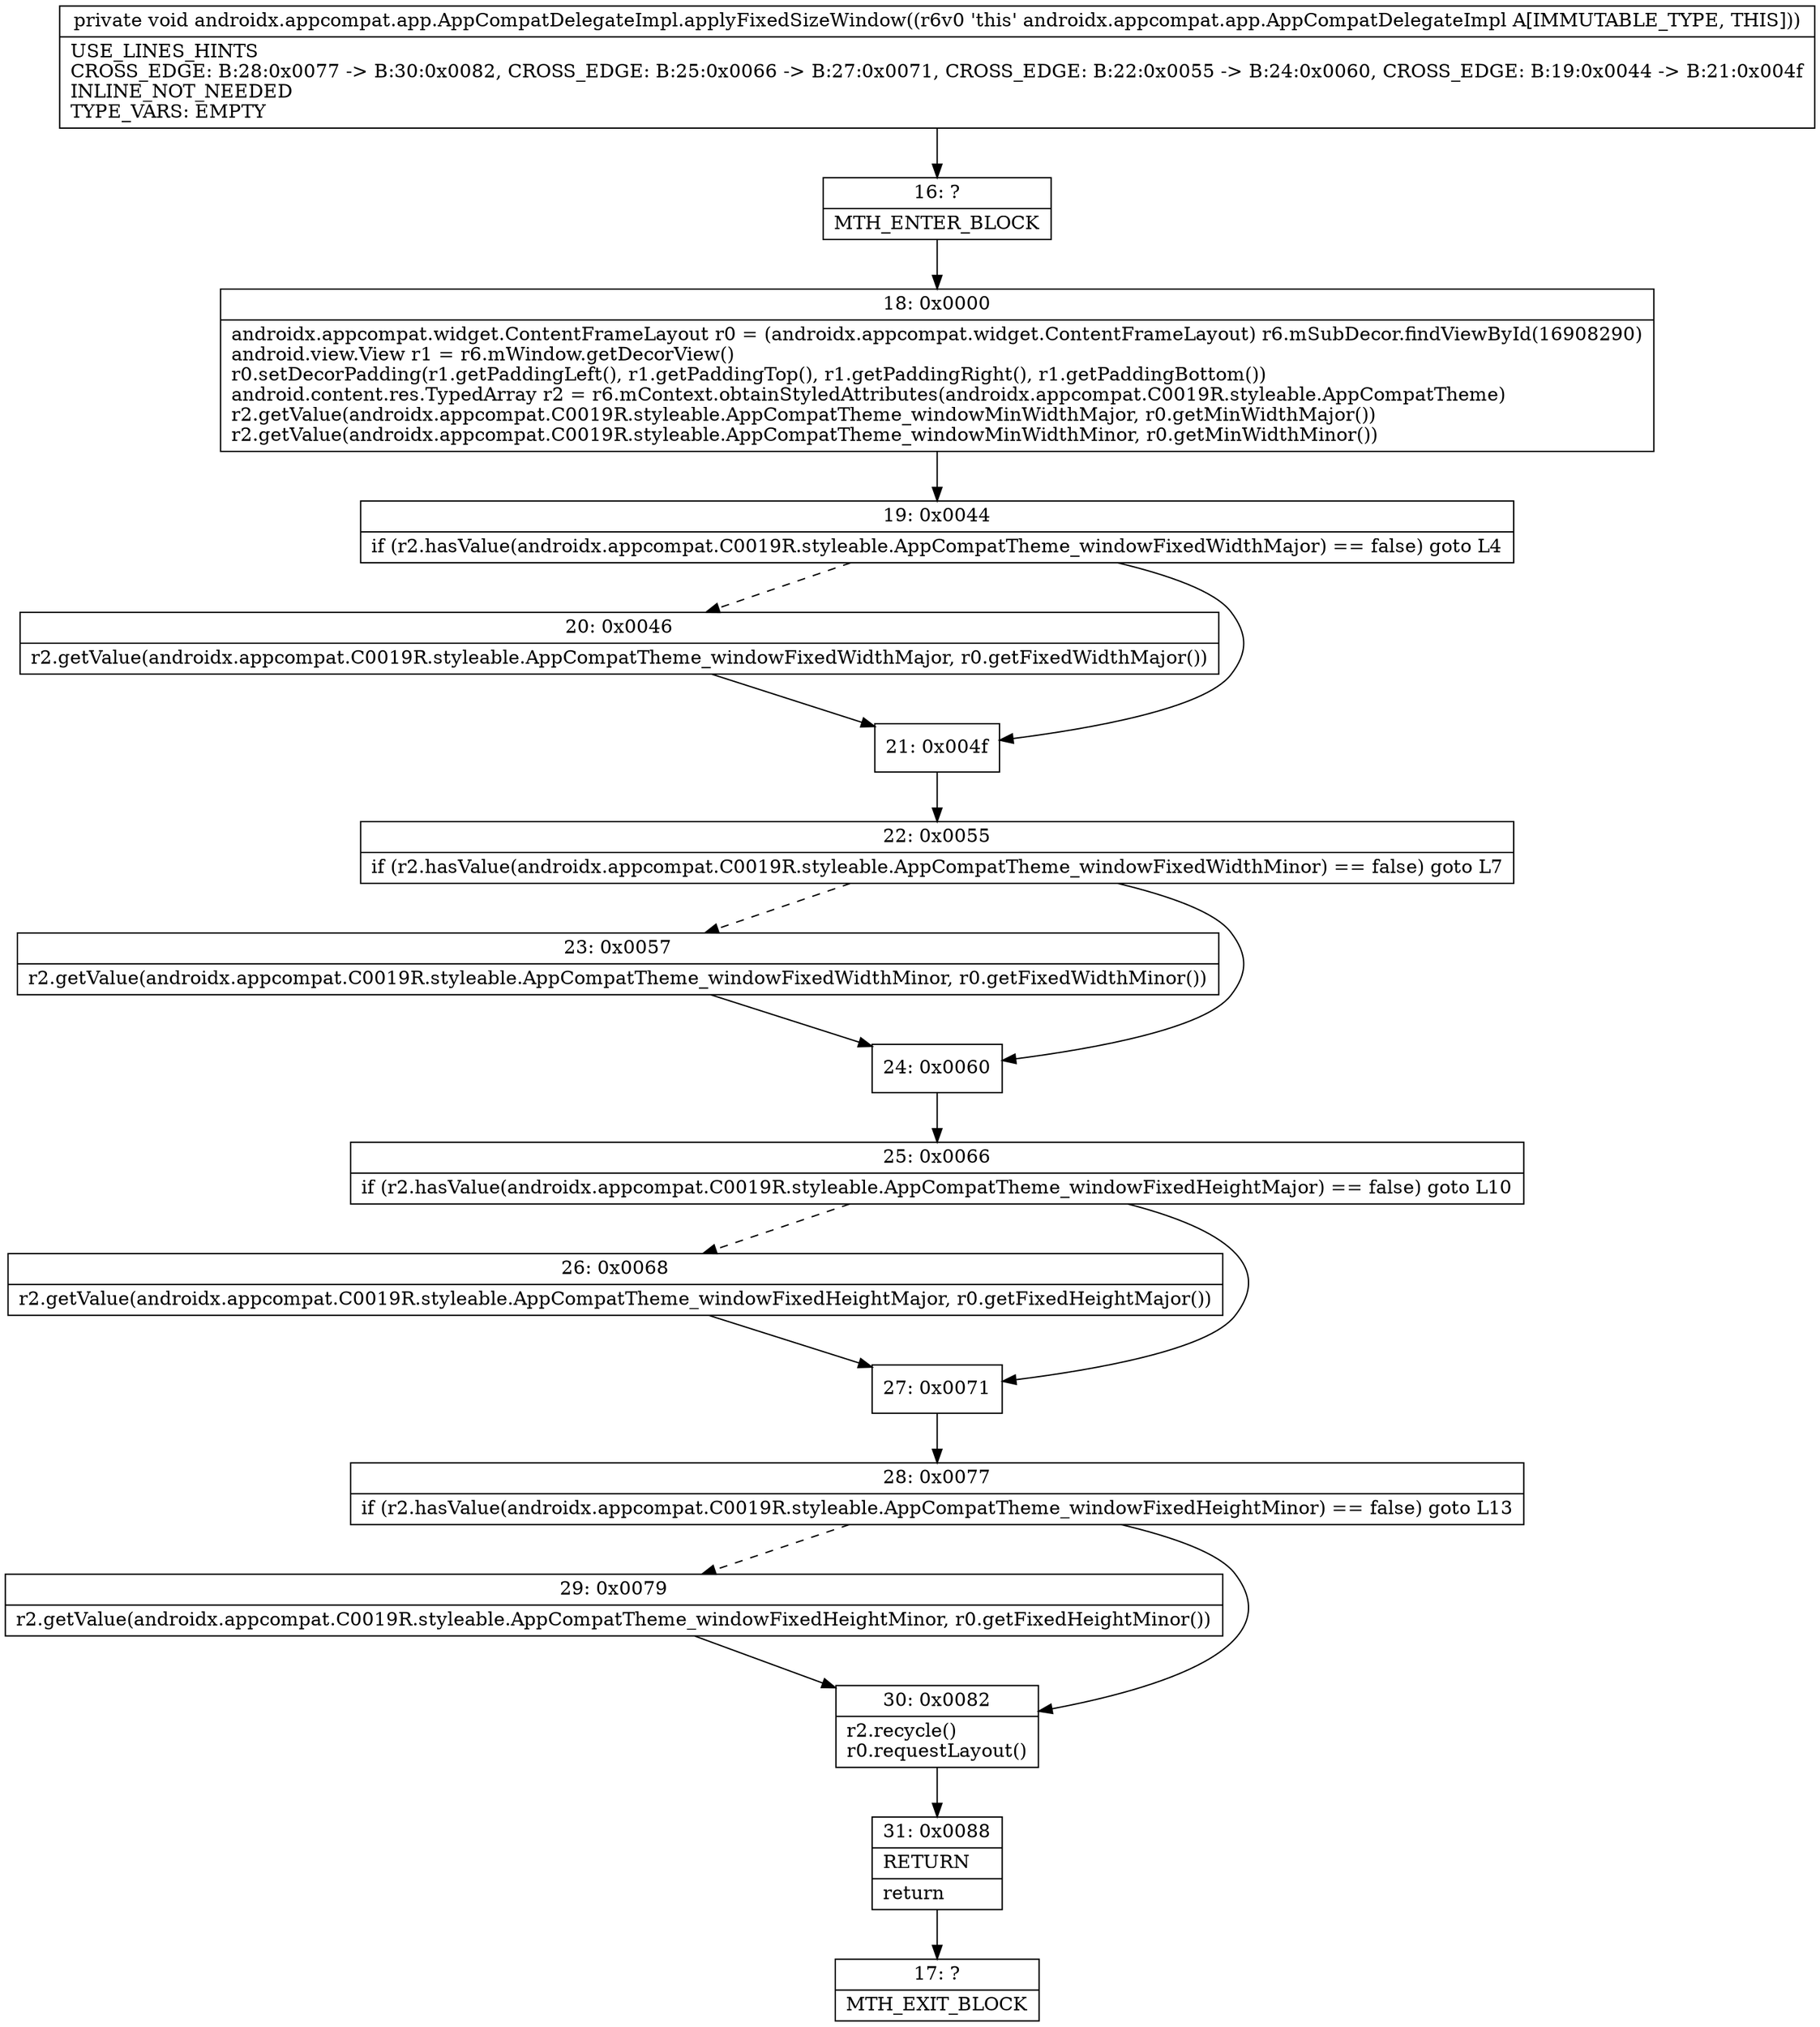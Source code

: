 digraph "CFG forandroidx.appcompat.app.AppCompatDelegateImpl.applyFixedSizeWindow()V" {
Node_16 [shape=record,label="{16\:\ ?|MTH_ENTER_BLOCK\l}"];
Node_18 [shape=record,label="{18\:\ 0x0000|androidx.appcompat.widget.ContentFrameLayout r0 = (androidx.appcompat.widget.ContentFrameLayout) r6.mSubDecor.findViewById(16908290)\landroid.view.View r1 = r6.mWindow.getDecorView()\lr0.setDecorPadding(r1.getPaddingLeft(), r1.getPaddingTop(), r1.getPaddingRight(), r1.getPaddingBottom())\landroid.content.res.TypedArray r2 = r6.mContext.obtainStyledAttributes(androidx.appcompat.C0019R.styleable.AppCompatTheme)\lr2.getValue(androidx.appcompat.C0019R.styleable.AppCompatTheme_windowMinWidthMajor, r0.getMinWidthMajor())\lr2.getValue(androidx.appcompat.C0019R.styleable.AppCompatTheme_windowMinWidthMinor, r0.getMinWidthMinor())\l}"];
Node_19 [shape=record,label="{19\:\ 0x0044|if (r2.hasValue(androidx.appcompat.C0019R.styleable.AppCompatTheme_windowFixedWidthMajor) == false) goto L4\l}"];
Node_20 [shape=record,label="{20\:\ 0x0046|r2.getValue(androidx.appcompat.C0019R.styleable.AppCompatTheme_windowFixedWidthMajor, r0.getFixedWidthMajor())\l}"];
Node_21 [shape=record,label="{21\:\ 0x004f}"];
Node_22 [shape=record,label="{22\:\ 0x0055|if (r2.hasValue(androidx.appcompat.C0019R.styleable.AppCompatTheme_windowFixedWidthMinor) == false) goto L7\l}"];
Node_23 [shape=record,label="{23\:\ 0x0057|r2.getValue(androidx.appcompat.C0019R.styleable.AppCompatTheme_windowFixedWidthMinor, r0.getFixedWidthMinor())\l}"];
Node_24 [shape=record,label="{24\:\ 0x0060}"];
Node_25 [shape=record,label="{25\:\ 0x0066|if (r2.hasValue(androidx.appcompat.C0019R.styleable.AppCompatTheme_windowFixedHeightMajor) == false) goto L10\l}"];
Node_26 [shape=record,label="{26\:\ 0x0068|r2.getValue(androidx.appcompat.C0019R.styleable.AppCompatTheme_windowFixedHeightMajor, r0.getFixedHeightMajor())\l}"];
Node_27 [shape=record,label="{27\:\ 0x0071}"];
Node_28 [shape=record,label="{28\:\ 0x0077|if (r2.hasValue(androidx.appcompat.C0019R.styleable.AppCompatTheme_windowFixedHeightMinor) == false) goto L13\l}"];
Node_29 [shape=record,label="{29\:\ 0x0079|r2.getValue(androidx.appcompat.C0019R.styleable.AppCompatTheme_windowFixedHeightMinor, r0.getFixedHeightMinor())\l}"];
Node_30 [shape=record,label="{30\:\ 0x0082|r2.recycle()\lr0.requestLayout()\l}"];
Node_31 [shape=record,label="{31\:\ 0x0088|RETURN\l|return\l}"];
Node_17 [shape=record,label="{17\:\ ?|MTH_EXIT_BLOCK\l}"];
MethodNode[shape=record,label="{private void androidx.appcompat.app.AppCompatDelegateImpl.applyFixedSizeWindow((r6v0 'this' androidx.appcompat.app.AppCompatDelegateImpl A[IMMUTABLE_TYPE, THIS]))  | USE_LINES_HINTS\lCROSS_EDGE: B:28:0x0077 \-\> B:30:0x0082, CROSS_EDGE: B:25:0x0066 \-\> B:27:0x0071, CROSS_EDGE: B:22:0x0055 \-\> B:24:0x0060, CROSS_EDGE: B:19:0x0044 \-\> B:21:0x004f\lINLINE_NOT_NEEDED\lTYPE_VARS: EMPTY\l}"];
MethodNode -> Node_16;Node_16 -> Node_18;
Node_18 -> Node_19;
Node_19 -> Node_20[style=dashed];
Node_19 -> Node_21;
Node_20 -> Node_21;
Node_21 -> Node_22;
Node_22 -> Node_23[style=dashed];
Node_22 -> Node_24;
Node_23 -> Node_24;
Node_24 -> Node_25;
Node_25 -> Node_26[style=dashed];
Node_25 -> Node_27;
Node_26 -> Node_27;
Node_27 -> Node_28;
Node_28 -> Node_29[style=dashed];
Node_28 -> Node_30;
Node_29 -> Node_30;
Node_30 -> Node_31;
Node_31 -> Node_17;
}

